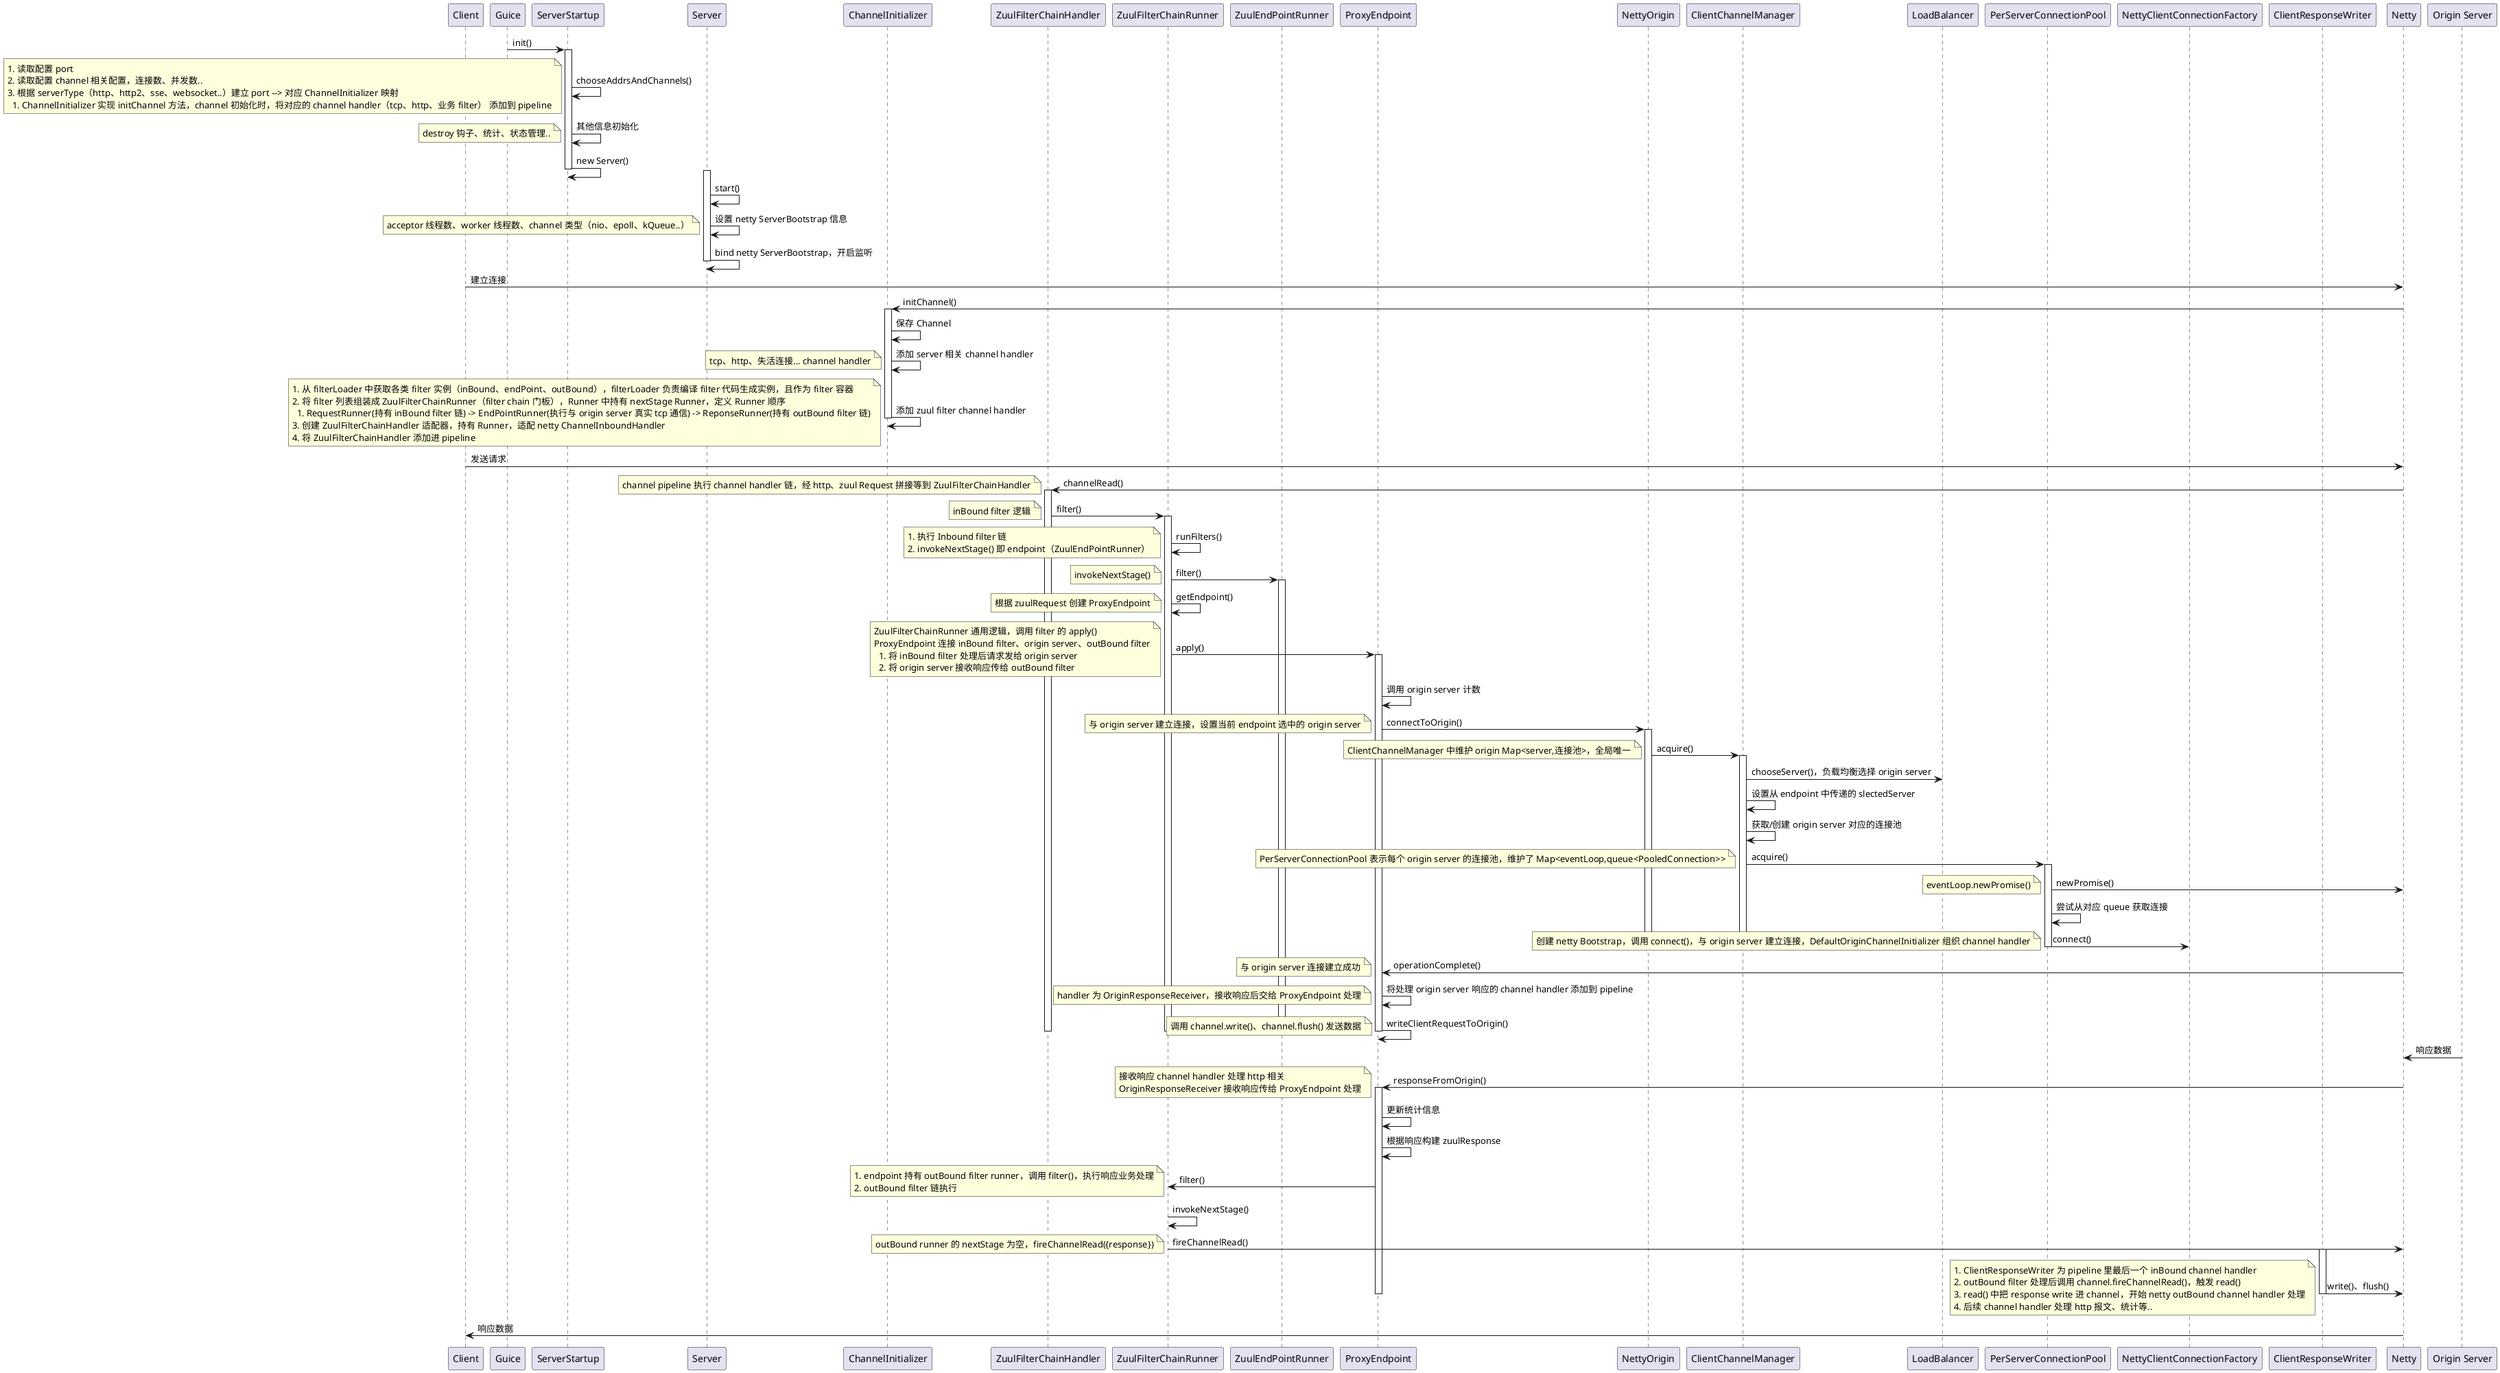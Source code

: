 @startuml

participant Client as "Client"
participant Guice as "Guice"
participant ServerStartup as "ServerStartup"
participant Server as "Server"
participant ChannelInitializer as "ChannelInitializer"
participant ZuulFilterChainHandler as "ZuulFilterChainHandler"
participant ZuulFilterChainRunner as "ZuulFilterChainRunner"
participant ZuulEndPointRunner as "ZuulEndPointRunner"
participant ProxyEndpoint as "ProxyEndpoint"
participant NettyOrigin as "NettyOrigin"
participant ClientChannelManager as "ClientChannelManager"
participant LoadBalancer as "LoadBalancer"
participant PerServerConnectionPool as "PerServerConnectionPool"
participant NettyClientConnectionFactory as "NettyClientConnectionFactory"
participant ClientResponseWriter as "ClientResponseWriter"
participant Netty as "Netty"
participant Origin as "Origin Server"


Guice -> ServerStartup: init()
activate ServerStartup
  ServerStartup -> ServerStartup: chooseAddrsAndChannels()
  note left
    1. 读取配置 port
    2. 读取配置 channel 相关配置，连接数、并发数..
    3. 根据 serverType（http、http2、sse、websocket..）建立 port --> 对应 ChannelInitializer 映射
      1. ChannelInitializer 实现 initChannel 方法，channel 初始化时，将对应的 channel handler（tcp、http、业务 filter） 添加到 pipeline
  end note
  ServerStartup -> ServerStartup: 其他信息初始化
  note left: destroy 钩子、统计、状态管理..
  ServerStartup -> ServerStartup: new Server()
deactivate ServerStartup

activate Server
  Server -> Server: start()
  Server -> Server: 设置 netty ServerBootstrap 信息
  note left: acceptor 线程数、worker 线程数、channel 类型（nio、epoll、kQueue..）
  Server -> Server: bind netty ServerBootstrap，开启监听
deactivate Server

Client -> Netty: 建立连接
Netty -> ChannelInitializer: initChannel()
activate ChannelInitializer
  ChannelInitializer -> ChannelInitializer: 保存 Channel
  ChannelInitializer -> ChannelInitializer: 添加 server 相关 channel handler
  note left: tcp、http、失活连接... channel handler
  ChannelInitializer -> ChannelInitializer: 添加 zuul filter channel handler
  note left
    1. 从 filterLoader 中获取各类 filter 实例（inBound、endPoint、outBound），filterLoader 负责编译 filter 代码生成实例，且作为 filter 容器
    2. 将 filter 列表组装成 ZuulFilterChainRunner（filter chain 门板），Runner 中持有 nextStage Runner，定义 Runner 顺序
      1. RequestRunner(持有 inBound filter 链) -> EndPointRunner(执行与 origin server 真实 tcp 通信) -> ReponseRunner(持有 outBound filter 链)
    3. 创建 ZuulFilterChainHandler 适配器，持有 Runner，适配 netty ChannelInboundHandler
    4. 将 ZuulFilterChainHandler 添加进 pipeline
  end note
deactivate ChannelInitializer

Client -> Netty: 发送请求
Netty -> ZuulFilterChainHandler: channelRead()
note left: channel pipeline 执行 channel handler 链，经 http、zuul Request 拼接等到 ZuulFilterChainHandler
activate ZuulFilterChainHandler
  ZuulFilterChainHandler -> ZuulFilterChainRunner: filter()
  note left: inBound filter 逻辑
  activate ZuulFilterChainRunner
    ZuulFilterChainRunner -> ZuulFilterChainRunner: runFilters()
    note left
      1. 执行 Inbound filter 链
      2. invokeNextStage() 即 endpoint（ZuulEndPointRunner）
    end note
    ZuulFilterChainRunner -> ZuulEndPointRunner: filter()
    note left: invokeNextStage()

    activate ZuulEndPointRunner
      ZuulFilterChainRunner -> ZuulFilterChainRunner: getEndpoint()
      note left: 根据 zuulRequest 创建 ProxyEndpoint
      ZuulFilterChainRunner -> ProxyEndpoint: apply()
      note left
        ZuulFilterChainRunner 通用逻辑，调用 filter 的 apply()
        ProxyEndpoint 连接 inBound filter、origin server、outBound filter
          1. 将 inBound filter 处理后请求发给 origin server
          2. 将 origin server 接收响应传给 outBound filter
      end note
      activate ProxyEndpoint

        ProxyEndpoint -> ProxyEndpoint: 调用 origin server 计数
        ProxyEndpoint -> NettyOrigin: connectToOrigin()
        note left: 与 origin server 建立连接，设置当前 endpoint 选中的 origin server

        activate NettyOrigin
          NettyOrigin -> ClientChannelManager: acquire()
          note left: ClientChannelManager 中维护 origin Map<server,连接池>，全局唯一
          activate ClientChannelManager
            ClientChannelManager -> LoadBalancer: chooseServer()，负载均衡选择 origin server
            ClientChannelManager -> ClientChannelManager: 设置从 endpoint 中传递的 slectedServer
            ClientChannelManager -> ClientChannelManager: 获取/创建 origin server 对应的连接池
            ClientChannelManager -> PerServerConnectionPool: acquire()
            note left: PerServerConnectionPool 表示每个 origin server 的连接池，维护了 Map<eventLoop,queue<PooledConnection>>
            activate PerServerConnectionPool
              PerServerConnectionPool -> Netty: newPromise()
              note left: eventLoop.newPromise()
              PerServerConnectionPool -> PerServerConnectionPool: 尝试从对应 queue 获取连接
              PerServerConnectionPool -> NettyClientConnectionFactory: connect()
              note left: 创建 netty Bootstrap，调用 connect()，与 origin server 建立连接，DefaultOriginChannelInitializer 组织 channel handler
            deactivate PerServerConnectionPool
          deactivate ClientChannelManager
        deactivate NettyOrigin

        Netty -> ProxyEndpoint: operationComplete()
        note left: 与 origin server 连接建立成功
        ProxyEndpoint -> ProxyEndpoint: 将处理 origin server 响应的 channel handler 添加到 pipeline
        note left: handler 为 OriginResponseReceiver，接收响应后交给 ProxyEndpoint 处理
        ProxyEndpoint -> ProxyEndpoint: writeClientRequestToOrigin()
        note left: 调用 channel.write()、channel.flush() 发送数据

      deactivate ProxyEndpoint
    deactivate ZuulEndPointRunner
  deactivate ZuulFilterChainRunner
deactivate ZuulFilterChainHandler


Origin -> Netty: 响应数据
Netty -> ProxyEndpoint: responseFromOrigin()
note left
  接收响应 channel handler 处理 http 相关
  OriginResponseReceiver 接收响应传给 ProxyEndpoint 处理
end note
activate ProxyEndpoint
  ProxyEndpoint -> ProxyEndpoint: 更新统计信息
  ProxyEndpoint -> ProxyEndpoint: 根据响应构建 zuulResponse
  ProxyEndpoint -> ZuulFilterChainRunner: filter()
  note left
    1. endpoint 持有 outBound filter runner，调用 filter()，执行响应业务处理
    2. outBound filter 链执行
  end note
  ZuulFilterChainRunner -> ZuulFilterChainRunner: invokeNextStage()
  ZuulFilterChainRunner -> Netty: fireChannelRead()
  note left: outBound runner 的 nextStage 为空，fireChannelRead({response})
  activate ClientResponseWriter
    ClientResponseWriter -> Netty: write()、flush()
    note left
      1. ClientResponseWriter 为 pipeline 里最后一个 inBound channel handler
      2. outBound filter 处理后调用 channel.fireChannelRead()，触发 read()
      3. read() 中把 response write 进 channel，开始 netty outBound channel handler 处理
      4. 后续 channel handler 处理 http 报文、统计等..
    end note
  deactivate ClientResponseWriter
deactivate ProxyEndpoint

Netty -> Client: 响应数据


@enduml
